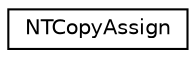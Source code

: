 digraph "Graphical Class Hierarchy"
{
  edge [fontname="Helvetica",fontsize="10",labelfontname="Helvetica",labelfontsize="10"];
  node [fontname="Helvetica",fontsize="10",shape=record];
  rankdir="LR";
  Node0 [label="NTCopyAssign",height=0.2,width=0.4,color="black", fillcolor="white", style="filled",URL="$struct_n_t_copy_assign.html"];
}

